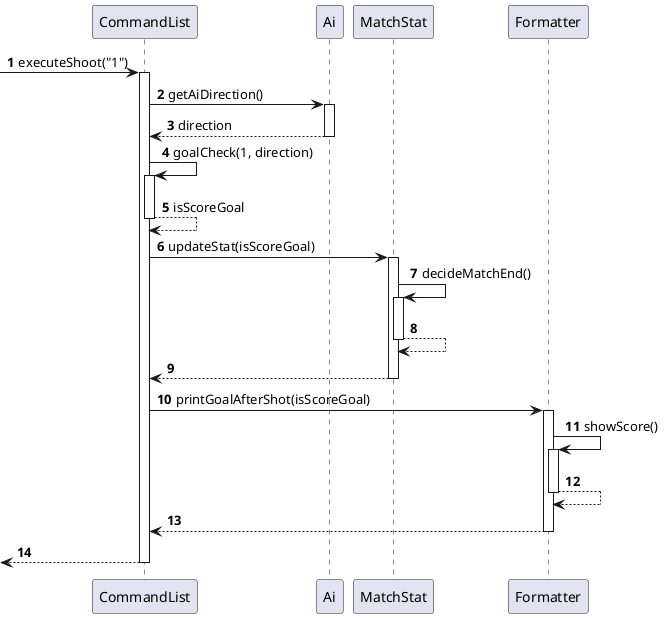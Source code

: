 @startuml
'https://plantuml.com/sequence-diagram

autonumber

 -> CommandList: executeShoot("1")
activate CommandList

CommandList -> Ai: getAiDirection()
activate Ai
return direction

CommandList -> CommandList: goalCheck(1, direction)
activate CommandList
return isScoreGoal

CommandList -> MatchStat: updateStat(isScoreGoal)
activate MatchStat
MatchStat -> MatchStat: decideMatchEnd()
activate MatchStat
return

return

CommandList -> Formatter: printGoalAfterShot(isScoreGoal)
activate Formatter
Formatter -> Formatter: showScore()
activate Formatter
return

return

return
deactivate CommandList
@enduml
